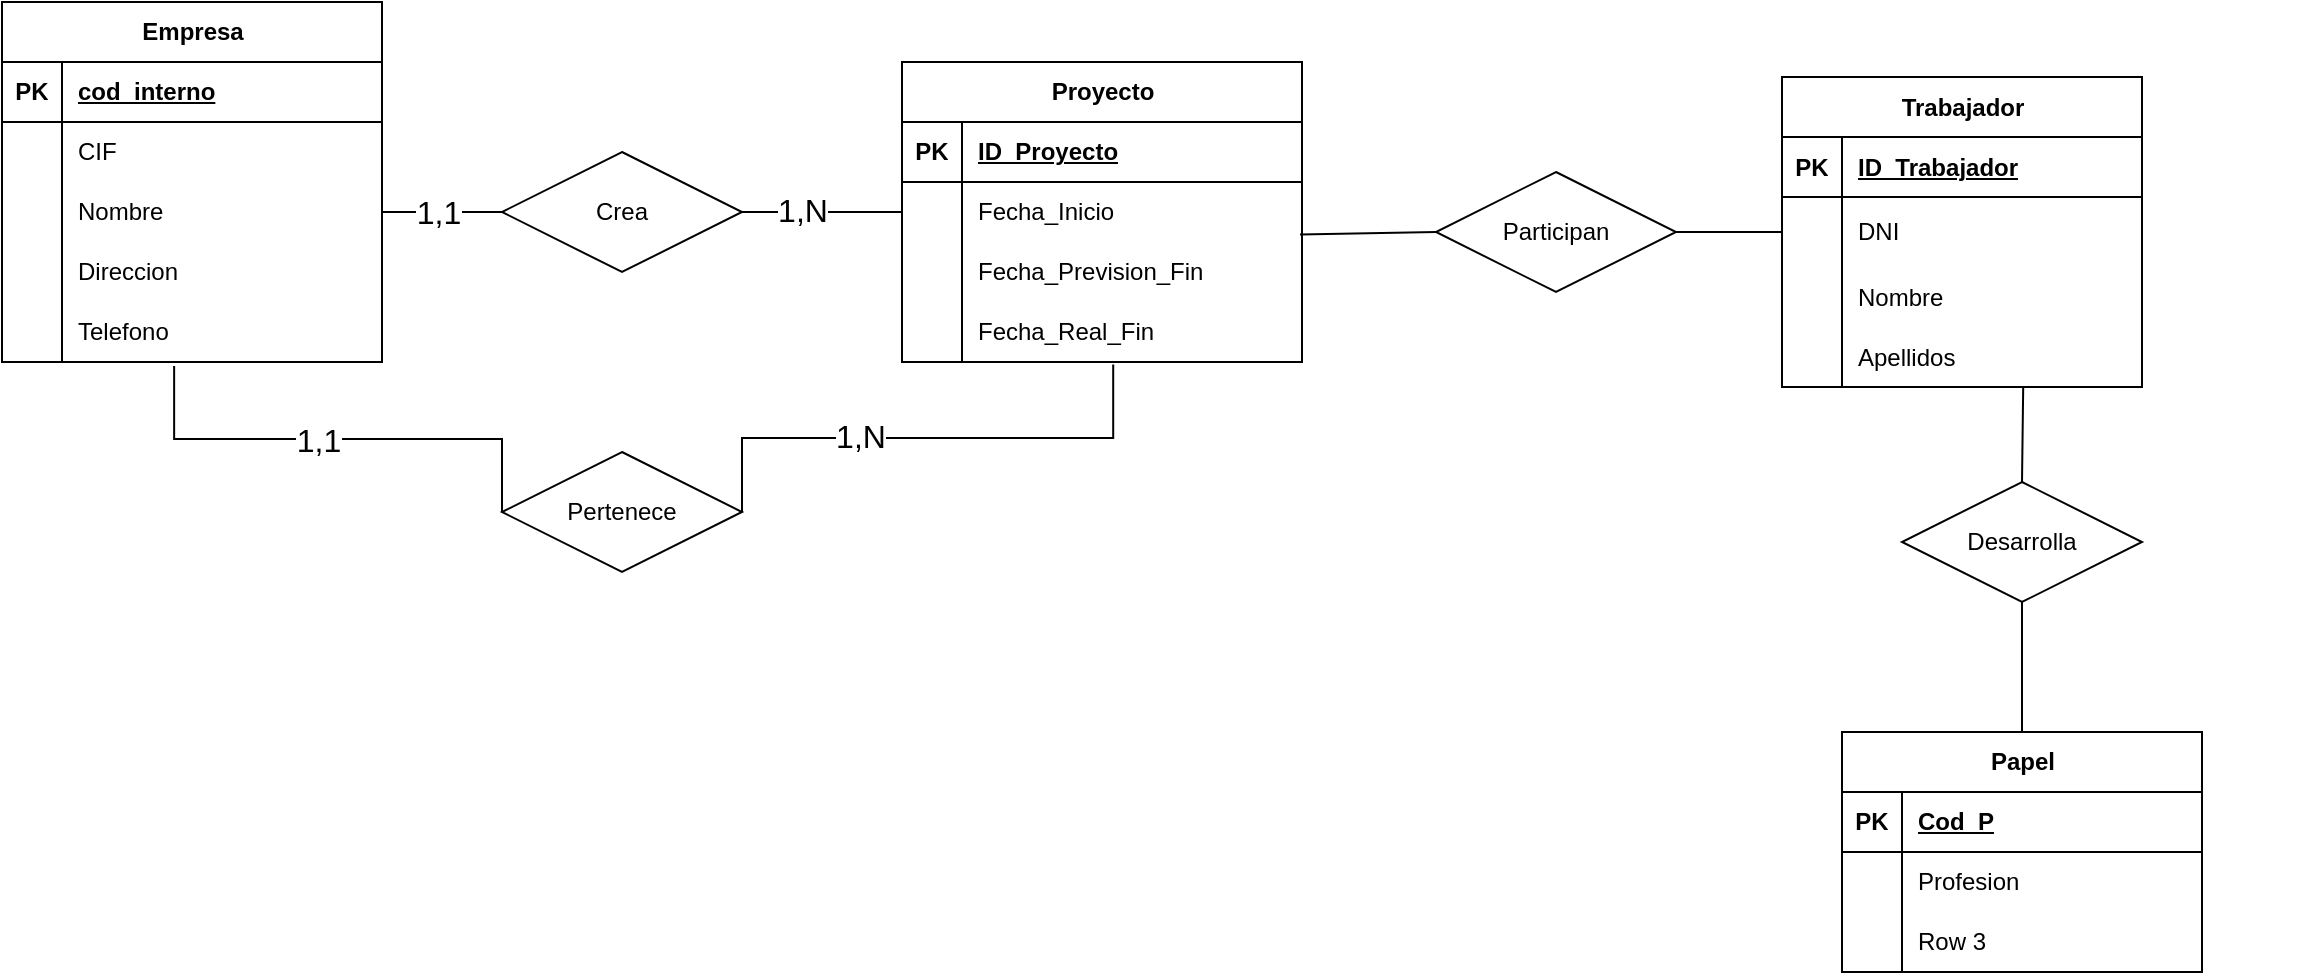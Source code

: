 <?xml version="1.0" encoding="UTF-8"?>
<mxfile version="22.0.4" type="google"><diagram name="Página-1" id="13v4fCWohL8SC2KIA6CF"><mxGraphModel dx="1877" dy="534" grid="1" gridSize="10" guides="1" tooltips="1" connect="1" arrows="1" fold="1" page="1" pageScale="1" pageWidth="827" pageHeight="1169" math="0" shadow="0"><root><mxCell id="0"/><mxCell id="1" parent="0"/><mxCell id="69K1EX6qiohiRRakkHYn-1" value="Empresa" style="shape=table;startSize=30;container=1;collapsible=1;childLayout=tableLayout;fixedRows=1;rowLines=0;fontStyle=1;align=center;resizeLast=1;html=1;" parent="1" vertex="1"><mxGeometry x="-10" y="165" width="190" height="180" as="geometry"/></mxCell><mxCell id="69K1EX6qiohiRRakkHYn-2" value="" style="shape=tableRow;horizontal=0;startSize=0;swimlaneHead=0;swimlaneBody=0;fillColor=none;collapsible=0;dropTarget=0;points=[[0,0.5],[1,0.5]];portConstraint=eastwest;top=0;left=0;right=0;bottom=1;" parent="69K1EX6qiohiRRakkHYn-1" vertex="1"><mxGeometry y="30" width="190" height="30" as="geometry"/></mxCell><mxCell id="69K1EX6qiohiRRakkHYn-3" value="PK" style="shape=partialRectangle;connectable=0;fillColor=none;top=0;left=0;bottom=0;right=0;fontStyle=1;overflow=hidden;whiteSpace=wrap;html=1;" parent="69K1EX6qiohiRRakkHYn-2" vertex="1"><mxGeometry width="30" height="30" as="geometry"><mxRectangle width="30" height="30" as="alternateBounds"/></mxGeometry></mxCell><mxCell id="69K1EX6qiohiRRakkHYn-4" value="cod_interno" style="shape=partialRectangle;connectable=0;fillColor=none;top=0;left=0;bottom=0;right=0;align=left;spacingLeft=6;fontStyle=5;overflow=hidden;whiteSpace=wrap;html=1;" parent="69K1EX6qiohiRRakkHYn-2" vertex="1"><mxGeometry x="30" width="160" height="30" as="geometry"><mxRectangle width="160" height="30" as="alternateBounds"/></mxGeometry></mxCell><mxCell id="69K1EX6qiohiRRakkHYn-5" value="" style="shape=tableRow;horizontal=0;startSize=0;swimlaneHead=0;swimlaneBody=0;fillColor=none;collapsible=0;dropTarget=0;points=[[0,0.5],[1,0.5]];portConstraint=eastwest;top=0;left=0;right=0;bottom=0;" parent="69K1EX6qiohiRRakkHYn-1" vertex="1"><mxGeometry y="60" width="190" height="30" as="geometry"/></mxCell><mxCell id="69K1EX6qiohiRRakkHYn-6" value="" style="shape=partialRectangle;connectable=0;fillColor=none;top=0;left=0;bottom=0;right=0;editable=1;overflow=hidden;whiteSpace=wrap;html=1;" parent="69K1EX6qiohiRRakkHYn-5" vertex="1"><mxGeometry width="30" height="30" as="geometry"><mxRectangle width="30" height="30" as="alternateBounds"/></mxGeometry></mxCell><mxCell id="69K1EX6qiohiRRakkHYn-7" value="CIF" style="shape=partialRectangle;connectable=0;fillColor=none;top=0;left=0;bottom=0;right=0;align=left;spacingLeft=6;overflow=hidden;whiteSpace=wrap;html=1;" parent="69K1EX6qiohiRRakkHYn-5" vertex="1"><mxGeometry x="30" width="160" height="30" as="geometry"><mxRectangle width="160" height="30" as="alternateBounds"/></mxGeometry></mxCell><mxCell id="69K1EX6qiohiRRakkHYn-8" value="" style="shape=tableRow;horizontal=0;startSize=0;swimlaneHead=0;swimlaneBody=0;fillColor=none;collapsible=0;dropTarget=0;points=[[0,0.5],[1,0.5]];portConstraint=eastwest;top=0;left=0;right=0;bottom=0;" parent="69K1EX6qiohiRRakkHYn-1" vertex="1"><mxGeometry y="90" width="190" height="30" as="geometry"/></mxCell><mxCell id="69K1EX6qiohiRRakkHYn-9" value="" style="shape=partialRectangle;connectable=0;fillColor=none;top=0;left=0;bottom=0;right=0;editable=1;overflow=hidden;whiteSpace=wrap;html=1;" parent="69K1EX6qiohiRRakkHYn-8" vertex="1"><mxGeometry width="30" height="30" as="geometry"><mxRectangle width="30" height="30" as="alternateBounds"/></mxGeometry></mxCell><mxCell id="69K1EX6qiohiRRakkHYn-10" value="Nombre" style="shape=partialRectangle;connectable=0;fillColor=none;top=0;left=0;bottom=0;right=0;align=left;spacingLeft=6;overflow=hidden;whiteSpace=wrap;html=1;" parent="69K1EX6qiohiRRakkHYn-8" vertex="1"><mxGeometry x="30" width="160" height="30" as="geometry"><mxRectangle width="160" height="30" as="alternateBounds"/></mxGeometry></mxCell><mxCell id="69K1EX6qiohiRRakkHYn-11" value="" style="shape=tableRow;horizontal=0;startSize=0;swimlaneHead=0;swimlaneBody=0;fillColor=none;collapsible=0;dropTarget=0;points=[[0,0.5],[1,0.5]];portConstraint=eastwest;top=0;left=0;right=0;bottom=0;" parent="69K1EX6qiohiRRakkHYn-1" vertex="1"><mxGeometry y="120" width="190" height="30" as="geometry"/></mxCell><mxCell id="69K1EX6qiohiRRakkHYn-12" value="" style="shape=partialRectangle;connectable=0;fillColor=none;top=0;left=0;bottom=0;right=0;editable=1;overflow=hidden;whiteSpace=wrap;html=1;" parent="69K1EX6qiohiRRakkHYn-11" vertex="1"><mxGeometry width="30" height="30" as="geometry"><mxRectangle width="30" height="30" as="alternateBounds"/></mxGeometry></mxCell><mxCell id="69K1EX6qiohiRRakkHYn-13" value="Direccion" style="shape=partialRectangle;connectable=0;fillColor=none;top=0;left=0;bottom=0;right=0;align=left;spacingLeft=6;overflow=hidden;whiteSpace=wrap;html=1;" parent="69K1EX6qiohiRRakkHYn-11" vertex="1"><mxGeometry x="30" width="160" height="30" as="geometry"><mxRectangle width="160" height="30" as="alternateBounds"/></mxGeometry></mxCell><mxCell id="69K1EX6qiohiRRakkHYn-20" value="" style="shape=tableRow;horizontal=0;startSize=0;swimlaneHead=0;swimlaneBody=0;fillColor=none;collapsible=0;dropTarget=0;points=[[0,0.5],[1,0.5]];portConstraint=eastwest;top=0;left=0;right=0;bottom=0;" parent="69K1EX6qiohiRRakkHYn-1" vertex="1"><mxGeometry y="150" width="190" height="30" as="geometry"/></mxCell><mxCell id="69K1EX6qiohiRRakkHYn-21" value="" style="shape=partialRectangle;connectable=0;fillColor=none;top=0;left=0;bottom=0;right=0;editable=1;overflow=hidden;whiteSpace=wrap;html=1;" parent="69K1EX6qiohiRRakkHYn-20" vertex="1"><mxGeometry width="30" height="30" as="geometry"><mxRectangle width="30" height="30" as="alternateBounds"/></mxGeometry></mxCell><mxCell id="69K1EX6qiohiRRakkHYn-22" value="Telefono" style="shape=partialRectangle;connectable=0;fillColor=none;top=0;left=0;bottom=0;right=0;align=left;spacingLeft=6;overflow=hidden;whiteSpace=wrap;html=1;" parent="69K1EX6qiohiRRakkHYn-20" vertex="1"><mxGeometry x="30" width="160" height="30" as="geometry"><mxRectangle width="160" height="30" as="alternateBounds"/></mxGeometry></mxCell><mxCell id="69K1EX6qiohiRRakkHYn-23" value="Proyecto" style="shape=table;startSize=30;container=1;collapsible=1;childLayout=tableLayout;fixedRows=1;rowLines=0;fontStyle=1;align=center;resizeLast=1;html=1;" parent="1" vertex="1"><mxGeometry x="440" y="195" width="200" height="150" as="geometry"/></mxCell><mxCell id="69K1EX6qiohiRRakkHYn-24" value="" style="shape=tableRow;horizontal=0;startSize=0;swimlaneHead=0;swimlaneBody=0;fillColor=none;collapsible=0;dropTarget=0;points=[[0,0.5],[1,0.5]];portConstraint=eastwest;top=0;left=0;right=0;bottom=1;" parent="69K1EX6qiohiRRakkHYn-23" vertex="1"><mxGeometry y="30" width="200" height="30" as="geometry"/></mxCell><mxCell id="69K1EX6qiohiRRakkHYn-25" value="PK" style="shape=partialRectangle;connectable=0;fillColor=none;top=0;left=0;bottom=0;right=0;fontStyle=1;overflow=hidden;whiteSpace=wrap;html=1;" parent="69K1EX6qiohiRRakkHYn-24" vertex="1"><mxGeometry width="30" height="30" as="geometry"><mxRectangle width="30" height="30" as="alternateBounds"/></mxGeometry></mxCell><mxCell id="69K1EX6qiohiRRakkHYn-26" value="ID_Proyecto" style="shape=partialRectangle;connectable=0;fillColor=none;top=0;left=0;bottom=0;right=0;align=left;spacingLeft=6;fontStyle=5;overflow=hidden;whiteSpace=wrap;html=1;" parent="69K1EX6qiohiRRakkHYn-24" vertex="1"><mxGeometry x="30" width="170" height="30" as="geometry"><mxRectangle width="170" height="30" as="alternateBounds"/></mxGeometry></mxCell><mxCell id="69K1EX6qiohiRRakkHYn-27" value="" style="shape=tableRow;horizontal=0;startSize=0;swimlaneHead=0;swimlaneBody=0;fillColor=none;collapsible=0;dropTarget=0;points=[[0,0.5],[1,0.5]];portConstraint=eastwest;top=0;left=0;right=0;bottom=0;" parent="69K1EX6qiohiRRakkHYn-23" vertex="1"><mxGeometry y="60" width="200" height="30" as="geometry"/></mxCell><mxCell id="69K1EX6qiohiRRakkHYn-28" value="" style="shape=partialRectangle;connectable=0;fillColor=none;top=0;left=0;bottom=0;right=0;editable=1;overflow=hidden;whiteSpace=wrap;html=1;" parent="69K1EX6qiohiRRakkHYn-27" vertex="1"><mxGeometry width="30" height="30" as="geometry"><mxRectangle width="30" height="30" as="alternateBounds"/></mxGeometry></mxCell><mxCell id="69K1EX6qiohiRRakkHYn-29" value="Fecha_Inicio" style="shape=partialRectangle;connectable=0;fillColor=none;top=0;left=0;bottom=0;right=0;align=left;spacingLeft=6;overflow=hidden;whiteSpace=wrap;html=1;" parent="69K1EX6qiohiRRakkHYn-27" vertex="1"><mxGeometry x="30" width="170" height="30" as="geometry"><mxRectangle width="170" height="30" as="alternateBounds"/></mxGeometry></mxCell><mxCell id="69K1EX6qiohiRRakkHYn-30" value="" style="shape=tableRow;horizontal=0;startSize=0;swimlaneHead=0;swimlaneBody=0;fillColor=none;collapsible=0;dropTarget=0;points=[[0,0.5],[1,0.5]];portConstraint=eastwest;top=0;left=0;right=0;bottom=0;" parent="69K1EX6qiohiRRakkHYn-23" vertex="1"><mxGeometry y="90" width="200" height="30" as="geometry"/></mxCell><mxCell id="69K1EX6qiohiRRakkHYn-31" value="" style="shape=partialRectangle;connectable=0;fillColor=none;top=0;left=0;bottom=0;right=0;editable=1;overflow=hidden;whiteSpace=wrap;html=1;" parent="69K1EX6qiohiRRakkHYn-30" vertex="1"><mxGeometry width="30" height="30" as="geometry"><mxRectangle width="30" height="30" as="alternateBounds"/></mxGeometry></mxCell><mxCell id="69K1EX6qiohiRRakkHYn-32" value="Fecha_Prevision_Fin" style="shape=partialRectangle;connectable=0;fillColor=none;top=0;left=0;bottom=0;right=0;align=left;spacingLeft=6;overflow=hidden;whiteSpace=wrap;html=1;" parent="69K1EX6qiohiRRakkHYn-30" vertex="1"><mxGeometry x="30" width="170" height="30" as="geometry"><mxRectangle width="170" height="30" as="alternateBounds"/></mxGeometry></mxCell><mxCell id="69K1EX6qiohiRRakkHYn-33" value="" style="shape=tableRow;horizontal=0;startSize=0;swimlaneHead=0;swimlaneBody=0;fillColor=none;collapsible=0;dropTarget=0;points=[[0,0.5],[1,0.5]];portConstraint=eastwest;top=0;left=0;right=0;bottom=0;" parent="69K1EX6qiohiRRakkHYn-23" vertex="1"><mxGeometry y="120" width="200" height="30" as="geometry"/></mxCell><mxCell id="69K1EX6qiohiRRakkHYn-34" value="" style="shape=partialRectangle;connectable=0;fillColor=none;top=0;left=0;bottom=0;right=0;editable=1;overflow=hidden;whiteSpace=wrap;html=1;" parent="69K1EX6qiohiRRakkHYn-33" vertex="1"><mxGeometry width="30" height="30" as="geometry"><mxRectangle width="30" height="30" as="alternateBounds"/></mxGeometry></mxCell><mxCell id="69K1EX6qiohiRRakkHYn-35" value="Fecha_Real_Fin" style="shape=partialRectangle;connectable=0;fillColor=none;top=0;left=0;bottom=0;right=0;align=left;spacingLeft=6;overflow=hidden;whiteSpace=wrap;html=1;" parent="69K1EX6qiohiRRakkHYn-33" vertex="1"><mxGeometry x="30" width="170" height="30" as="geometry"><mxRectangle width="170" height="30" as="alternateBounds"/></mxGeometry></mxCell><mxCell id="69K1EX6qiohiRRakkHYn-36" value="Trabajador" style="shape=table;startSize=30;container=1;collapsible=1;childLayout=tableLayout;fixedRows=1;rowLines=0;fontStyle=1;align=center;resizeLast=1;html=1;" parent="1" vertex="1"><mxGeometry x="880" y="202.5" width="180" height="155" as="geometry"/></mxCell><mxCell id="69K1EX6qiohiRRakkHYn-37" value="" style="shape=tableRow;horizontal=0;startSize=0;swimlaneHead=0;swimlaneBody=0;fillColor=none;collapsible=0;dropTarget=0;points=[[0,0.5],[1,0.5]];portConstraint=eastwest;top=0;left=0;right=0;bottom=1;" parent="69K1EX6qiohiRRakkHYn-36" vertex="1"><mxGeometry y="30" width="180" height="30" as="geometry"/></mxCell><mxCell id="69K1EX6qiohiRRakkHYn-38" value="PK" style="shape=partialRectangle;connectable=0;fillColor=none;top=0;left=0;bottom=0;right=0;fontStyle=1;overflow=hidden;whiteSpace=wrap;html=1;" parent="69K1EX6qiohiRRakkHYn-37" vertex="1"><mxGeometry width="30" height="30" as="geometry"><mxRectangle width="30" height="30" as="alternateBounds"/></mxGeometry></mxCell><mxCell id="69K1EX6qiohiRRakkHYn-39" value="ID_Trabajador" style="shape=partialRectangle;connectable=0;fillColor=none;top=0;left=0;bottom=0;right=0;align=left;spacingLeft=6;fontStyle=5;overflow=hidden;whiteSpace=wrap;html=1;" parent="69K1EX6qiohiRRakkHYn-37" vertex="1"><mxGeometry x="30" width="150" height="30" as="geometry"><mxRectangle width="150" height="30" as="alternateBounds"/></mxGeometry></mxCell><mxCell id="69K1EX6qiohiRRakkHYn-40" value="" style="shape=tableRow;horizontal=0;startSize=0;swimlaneHead=0;swimlaneBody=0;fillColor=none;collapsible=0;dropTarget=0;points=[[0,0.5],[1,0.5]];portConstraint=eastwest;top=0;left=0;right=0;bottom=0;" parent="69K1EX6qiohiRRakkHYn-36" vertex="1"><mxGeometry y="60" width="180" height="35" as="geometry"/></mxCell><mxCell id="69K1EX6qiohiRRakkHYn-41" value="" style="shape=partialRectangle;connectable=0;fillColor=none;top=0;left=0;bottom=0;right=0;editable=1;overflow=hidden;whiteSpace=wrap;html=1;" parent="69K1EX6qiohiRRakkHYn-40" vertex="1"><mxGeometry width="30" height="35" as="geometry"><mxRectangle width="30" height="35" as="alternateBounds"/></mxGeometry></mxCell><mxCell id="69K1EX6qiohiRRakkHYn-42" value="DNI" style="shape=partialRectangle;connectable=0;fillColor=none;top=0;left=0;bottom=0;right=0;align=left;spacingLeft=6;overflow=hidden;whiteSpace=wrap;html=1;" parent="69K1EX6qiohiRRakkHYn-40" vertex="1"><mxGeometry x="30" width="150" height="35" as="geometry"><mxRectangle width="150" height="35" as="alternateBounds"/></mxGeometry></mxCell><mxCell id="69K1EX6qiohiRRakkHYn-43" value="" style="shape=tableRow;horizontal=0;startSize=0;swimlaneHead=0;swimlaneBody=0;fillColor=none;collapsible=0;dropTarget=0;points=[[0,0.5],[1,0.5]];portConstraint=eastwest;top=0;left=0;right=0;bottom=0;" parent="69K1EX6qiohiRRakkHYn-36" vertex="1"><mxGeometry y="95" width="180" height="30" as="geometry"/></mxCell><mxCell id="69K1EX6qiohiRRakkHYn-44" value="" style="shape=partialRectangle;connectable=0;fillColor=none;top=0;left=0;bottom=0;right=0;editable=1;overflow=hidden;whiteSpace=wrap;html=1;" parent="69K1EX6qiohiRRakkHYn-43" vertex="1"><mxGeometry width="30" height="30" as="geometry"><mxRectangle width="30" height="30" as="alternateBounds"/></mxGeometry></mxCell><mxCell id="69K1EX6qiohiRRakkHYn-45" value="Nombre" style="shape=partialRectangle;connectable=0;fillColor=none;top=0;left=0;bottom=0;right=0;align=left;spacingLeft=6;overflow=hidden;whiteSpace=wrap;html=1;" parent="69K1EX6qiohiRRakkHYn-43" vertex="1"><mxGeometry x="30" width="150" height="30" as="geometry"><mxRectangle width="150" height="30" as="alternateBounds"/></mxGeometry></mxCell><mxCell id="69K1EX6qiohiRRakkHYn-46" value="" style="shape=tableRow;horizontal=0;startSize=0;swimlaneHead=0;swimlaneBody=0;fillColor=none;collapsible=0;dropTarget=0;points=[[0,0.5],[1,0.5]];portConstraint=eastwest;top=0;left=0;right=0;bottom=0;" parent="69K1EX6qiohiRRakkHYn-36" vertex="1"><mxGeometry y="125" width="180" height="30" as="geometry"/></mxCell><mxCell id="69K1EX6qiohiRRakkHYn-47" value="" style="shape=partialRectangle;connectable=0;fillColor=none;top=0;left=0;bottom=0;right=0;editable=1;overflow=hidden;whiteSpace=wrap;html=1;" parent="69K1EX6qiohiRRakkHYn-46" vertex="1"><mxGeometry width="30" height="30" as="geometry"><mxRectangle width="30" height="30" as="alternateBounds"/></mxGeometry></mxCell><mxCell id="69K1EX6qiohiRRakkHYn-48" value="Apellidos" style="shape=partialRectangle;connectable=0;fillColor=none;top=0;left=0;bottom=0;right=0;align=left;spacingLeft=6;overflow=hidden;whiteSpace=wrap;html=1;" parent="69K1EX6qiohiRRakkHYn-46" vertex="1"><mxGeometry x="30" width="150" height="30" as="geometry"><mxRectangle width="150" height="30" as="alternateBounds"/></mxGeometry></mxCell><mxCell id="69K1EX6qiohiRRakkHYn-49" value="Papel" style="shape=table;startSize=30;container=1;collapsible=1;childLayout=tableLayout;fixedRows=1;rowLines=0;fontStyle=1;align=center;resizeLast=1;html=1;" parent="1" vertex="1"><mxGeometry x="910" y="530" width="180" height="120" as="geometry"/></mxCell><mxCell id="69K1EX6qiohiRRakkHYn-50" value="" style="shape=tableRow;horizontal=0;startSize=0;swimlaneHead=0;swimlaneBody=0;fillColor=none;collapsible=0;dropTarget=0;points=[[0,0.5],[1,0.5]];portConstraint=eastwest;top=0;left=0;right=0;bottom=1;" parent="69K1EX6qiohiRRakkHYn-49" vertex="1"><mxGeometry y="30" width="180" height="30" as="geometry"/></mxCell><mxCell id="69K1EX6qiohiRRakkHYn-51" value="PK" style="shape=partialRectangle;connectable=0;fillColor=none;top=0;left=0;bottom=0;right=0;fontStyle=1;overflow=hidden;whiteSpace=wrap;html=1;" parent="69K1EX6qiohiRRakkHYn-50" vertex="1"><mxGeometry width="30" height="30" as="geometry"><mxRectangle width="30" height="30" as="alternateBounds"/></mxGeometry></mxCell><mxCell id="69K1EX6qiohiRRakkHYn-52" value="Cod_P" style="shape=partialRectangle;connectable=0;fillColor=none;top=0;left=0;bottom=0;right=0;align=left;spacingLeft=6;fontStyle=5;overflow=hidden;whiteSpace=wrap;html=1;" parent="69K1EX6qiohiRRakkHYn-50" vertex="1"><mxGeometry x="30" width="150" height="30" as="geometry"><mxRectangle width="150" height="30" as="alternateBounds"/></mxGeometry></mxCell><mxCell id="69K1EX6qiohiRRakkHYn-53" value="" style="shape=tableRow;horizontal=0;startSize=0;swimlaneHead=0;swimlaneBody=0;fillColor=none;collapsible=0;dropTarget=0;points=[[0,0.5],[1,0.5]];portConstraint=eastwest;top=0;left=0;right=0;bottom=0;" parent="69K1EX6qiohiRRakkHYn-49" vertex="1"><mxGeometry y="60" width="180" height="30" as="geometry"/></mxCell><mxCell id="69K1EX6qiohiRRakkHYn-54" value="" style="shape=partialRectangle;connectable=0;fillColor=none;top=0;left=0;bottom=0;right=0;editable=1;overflow=hidden;whiteSpace=wrap;html=1;" parent="69K1EX6qiohiRRakkHYn-53" vertex="1"><mxGeometry width="30" height="30" as="geometry"><mxRectangle width="30" height="30" as="alternateBounds"/></mxGeometry></mxCell><mxCell id="69K1EX6qiohiRRakkHYn-55" value="Profesion" style="shape=partialRectangle;connectable=0;fillColor=none;top=0;left=0;bottom=0;right=0;align=left;spacingLeft=6;overflow=hidden;whiteSpace=wrap;html=1;" parent="69K1EX6qiohiRRakkHYn-53" vertex="1"><mxGeometry x="30" width="150" height="30" as="geometry"><mxRectangle width="150" height="30" as="alternateBounds"/></mxGeometry></mxCell><mxCell id="69K1EX6qiohiRRakkHYn-59" value="" style="shape=tableRow;horizontal=0;startSize=0;swimlaneHead=0;swimlaneBody=0;fillColor=none;collapsible=0;dropTarget=0;points=[[0,0.5],[1,0.5]];portConstraint=eastwest;top=0;left=0;right=0;bottom=0;" parent="69K1EX6qiohiRRakkHYn-49" vertex="1"><mxGeometry y="90" width="180" height="30" as="geometry"/></mxCell><mxCell id="69K1EX6qiohiRRakkHYn-60" value="" style="shape=partialRectangle;connectable=0;fillColor=none;top=0;left=0;bottom=0;right=0;editable=1;overflow=hidden;whiteSpace=wrap;html=1;" parent="69K1EX6qiohiRRakkHYn-59" vertex="1"><mxGeometry width="30" height="30" as="geometry"><mxRectangle width="30" height="30" as="alternateBounds"/></mxGeometry></mxCell><mxCell id="69K1EX6qiohiRRakkHYn-61" value="Row 3" style="shape=partialRectangle;connectable=0;fillColor=none;top=0;left=0;bottom=0;right=0;align=left;spacingLeft=6;overflow=hidden;whiteSpace=wrap;html=1;" parent="69K1EX6qiohiRRakkHYn-59" vertex="1"><mxGeometry x="30" width="150" height="30" as="geometry"><mxRectangle width="150" height="30" as="alternateBounds"/></mxGeometry></mxCell><mxCell id="69K1EX6qiohiRRakkHYn-62" value="Crea" style="shape=rhombus;perimeter=rhombusPerimeter;whiteSpace=wrap;html=1;align=center;" parent="1" vertex="1"><mxGeometry x="240" y="240" width="120" height="60" as="geometry"/></mxCell><mxCell id="69K1EX6qiohiRRakkHYn-66" value="" style="endArrow=none;html=1;rounded=0;exitX=1;exitY=0.5;exitDx=0;exitDy=0;entryX=0;entryY=0.5;entryDx=0;entryDy=0;" parent="1" source="69K1EX6qiohiRRakkHYn-62" target="69K1EX6qiohiRRakkHYn-27" edge="1"><mxGeometry relative="1" as="geometry"><mxPoint x="380" y="270" as="sourcePoint"/><mxPoint x="414" y="269.5" as="targetPoint"/></mxGeometry></mxCell><mxCell id="SCtPWHHGZLRD6Wivfh8r-1" value="1,N" style="edgeLabel;html=1;align=center;verticalAlign=middle;resizable=0;points=[];fontSize=16;" parent="69K1EX6qiohiRRakkHYn-66" connectable="0" vertex="1"><mxGeometry x="-0.265" y="1" relative="1" as="geometry"><mxPoint as="offset"/></mxGeometry></mxCell><mxCell id="69K1EX6qiohiRRakkHYn-84" value="" style="endArrow=none;html=1;rounded=0;exitX=1;exitY=0.5;exitDx=0;exitDy=0;entryX=0;entryY=0.5;entryDx=0;entryDy=0;" parent="1" source="69K1EX6qiohiRRakkHYn-8" target="69K1EX6qiohiRRakkHYn-62" edge="1"><mxGeometry relative="1" as="geometry"><mxPoint x="160" y="269.5" as="sourcePoint"/><mxPoint x="240" y="269.5" as="targetPoint"/></mxGeometry></mxCell><mxCell id="SCtPWHHGZLRD6Wivfh8r-2" value="1,1" style="edgeLabel;html=1;align=center;verticalAlign=middle;resizable=0;points=[];fontSize=16;" parent="69K1EX6qiohiRRakkHYn-84" connectable="0" vertex="1"><mxGeometry x="-0.087" relative="1" as="geometry"><mxPoint as="offset"/></mxGeometry></mxCell><mxCell id="69K1EX6qiohiRRakkHYn-86" value="" style="shape=partialRectangle;connectable=0;fillColor=none;top=0;left=0;bottom=0;right=0;editable=1;overflow=hidden;whiteSpace=wrap;html=1;" parent="1" vertex="1"><mxGeometry x="890" y="255" width="30" height="30" as="geometry"><mxRectangle width="30" height="30" as="alternateBounds"/></mxGeometry></mxCell><mxCell id="69K1EX6qiohiRRakkHYn-87" value="" style="shape=partialRectangle;connectable=0;fillColor=none;top=0;left=0;bottom=0;right=0;editable=1;overflow=hidden;whiteSpace=wrap;html=1;" parent="1" vertex="1"><mxGeometry x="890" y="285" width="30" height="30" as="geometry"><mxRectangle width="30" height="30" as="alternateBounds"/></mxGeometry></mxCell><mxCell id="69K1EX6qiohiRRakkHYn-88" value="" style="shape=partialRectangle;connectable=0;fillColor=none;top=0;left=0;bottom=0;right=0;editable=1;overflow=hidden;whiteSpace=wrap;html=1;" parent="1" vertex="1"><mxGeometry x="890" y="315" width="30" height="30" as="geometry"><mxRectangle width="30" height="30" as="alternateBounds"/></mxGeometry></mxCell><mxCell id="69K1EX6qiohiRRakkHYn-89" value="Participan" style="shape=rhombus;perimeter=rhombusPerimeter;whiteSpace=wrap;html=1;align=center;" parent="1" vertex="1"><mxGeometry x="707" y="250" width="120" height="60" as="geometry"/></mxCell><mxCell id="69K1EX6qiohiRRakkHYn-90" value="" style="endArrow=none;html=1;rounded=0;exitX=1;exitY=0.5;exitDx=0;exitDy=0;entryX=0;entryY=0.5;entryDx=0;entryDy=0;" parent="1" source="69K1EX6qiohiRRakkHYn-89" target="69K1EX6qiohiRRakkHYn-40" edge="1"><mxGeometry relative="1" as="geometry"><mxPoint x="830" y="270" as="sourcePoint"/><mxPoint x="890" y="270" as="targetPoint"/></mxGeometry></mxCell><mxCell id="69K1EX6qiohiRRakkHYn-91" value="" style="endArrow=none;html=1;rounded=0;entryX=0;entryY=0.5;entryDx=0;entryDy=0;exitX=0.995;exitY=-0.127;exitDx=0;exitDy=0;exitPerimeter=0;" parent="1" source="69K1EX6qiohiRRakkHYn-30" target="69K1EX6qiohiRRakkHYn-89" edge="1"><mxGeometry relative="1" as="geometry"><mxPoint x="670" y="270" as="sourcePoint"/><mxPoint x="690" y="269.5" as="targetPoint"/></mxGeometry></mxCell><mxCell id="69K1EX6qiohiRRakkHYn-94" value="" style="shape=partialRectangle;connectable=0;fillColor=none;top=0;left=0;bottom=0;right=0;editable=1;overflow=hidden;whiteSpace=wrap;html=1;" parent="1" vertex="1"><mxGeometry x="1110" y="420" width="30" height="30" as="geometry"><mxRectangle width="30" height="30" as="alternateBounds"/></mxGeometry></mxCell><mxCell id="69K1EX6qiohiRRakkHYn-95" value="" style="shape=partialRectangle;connectable=0;fillColor=none;top=0;left=0;bottom=0;right=0;editable=1;overflow=hidden;whiteSpace=wrap;html=1;" parent="1" vertex="1"><mxGeometry x="1110" y="450" width="30" height="30" as="geometry"><mxRectangle width="30" height="30" as="alternateBounds"/></mxGeometry></mxCell><mxCell id="69K1EX6qiohiRRakkHYn-96" value="" style="shape=partialRectangle;connectable=0;fillColor=none;top=0;left=0;bottom=0;right=0;editable=1;overflow=hidden;whiteSpace=wrap;html=1;" parent="1" vertex="1"><mxGeometry x="1110" y="480" width="30" height="30" as="geometry"><mxRectangle width="30" height="30" as="alternateBounds"/></mxGeometry></mxCell><mxCell id="69K1EX6qiohiRRakkHYn-98" value="" style="endArrow=none;html=1;rounded=0;exitX=0.5;exitY=0;exitDx=0;exitDy=0;entryX=0.67;entryY=0.997;entryDx=0;entryDy=0;entryPerimeter=0;" parent="1" source="69K1EX6qiohiRRakkHYn-100" target="69K1EX6qiohiRRakkHYn-46" edge="1"><mxGeometry relative="1" as="geometry"><mxPoint x="1000" y="380" as="sourcePoint"/><mxPoint x="1110" y="435" as="targetPoint"/></mxGeometry></mxCell><mxCell id="69K1EX6qiohiRRakkHYn-99" value="" style="endArrow=none;html=1;rounded=0;exitX=0.5;exitY=0;exitDx=0;exitDy=0;entryX=0.5;entryY=1;entryDx=0;entryDy=0;" parent="1" source="69K1EX6qiohiRRakkHYn-49" target="69K1EX6qiohiRRakkHYn-100" edge="1"><mxGeometry relative="1" as="geometry"><mxPoint x="850" y="435" as="sourcePoint"/><mxPoint x="1000" y="500" as="targetPoint"/></mxGeometry></mxCell><mxCell id="69K1EX6qiohiRRakkHYn-100" value="Desarrolla" style="shape=rhombus;perimeter=rhombusPerimeter;whiteSpace=wrap;html=1;align=center;" parent="1" vertex="1"><mxGeometry x="940" y="405" width="120" height="60" as="geometry"/></mxCell><mxCell id="SCtPWHHGZLRD6Wivfh8r-6" value="Pertenece" style="shape=rhombus;perimeter=rhombusPerimeter;whiteSpace=wrap;html=1;align=center;" parent="1" vertex="1"><mxGeometry x="240" y="390" width="120" height="60" as="geometry"/></mxCell><mxCell id="SCtPWHHGZLRD6Wivfh8r-7" value="" style="endArrow=none;html=1;rounded=0;exitX=1;exitY=0.5;exitDx=0;exitDy=0;entryX=0.528;entryY=1.04;entryDx=0;entryDy=0;entryPerimeter=0;edgeStyle=elbowEdgeStyle;elbow=vertical;" parent="1" source="SCtPWHHGZLRD6Wivfh8r-6" target="69K1EX6qiohiRRakkHYn-33" edge="1"><mxGeometry relative="1" as="geometry"><mxPoint x="380" y="420" as="sourcePoint"/><mxPoint x="440" y="420" as="targetPoint"/></mxGeometry></mxCell><mxCell id="SCtPWHHGZLRD6Wivfh8r-8" value="1,N" style="edgeLabel;html=1;align=center;verticalAlign=middle;resizable=0;points=[];fontSize=16;" parent="SCtPWHHGZLRD6Wivfh8r-7" connectable="0" vertex="1"><mxGeometry x="-0.265" y="1" relative="1" as="geometry"><mxPoint as="offset"/></mxGeometry></mxCell><mxCell id="SCtPWHHGZLRD6Wivfh8r-9" value="" style="endArrow=none;html=1;rounded=0;exitX=0.453;exitY=1.067;exitDx=0;exitDy=0;entryX=0;entryY=0.5;entryDx=0;entryDy=0;exitPerimeter=0;edgeStyle=elbowEdgeStyle;elbow=vertical;" parent="1" source="69K1EX6qiohiRRakkHYn-20" target="SCtPWHHGZLRD6Wivfh8r-6" edge="1"><mxGeometry relative="1" as="geometry"><mxPoint x="180" y="420" as="sourcePoint"/><mxPoint x="240" y="419.5" as="targetPoint"/></mxGeometry></mxCell><mxCell id="SCtPWHHGZLRD6Wivfh8r-10" value="1,1" style="edgeLabel;html=1;align=center;verticalAlign=middle;resizable=0;points=[];fontSize=16;" parent="SCtPWHHGZLRD6Wivfh8r-9" connectable="0" vertex="1"><mxGeometry x="-0.087" relative="1" as="geometry"><mxPoint as="offset"/></mxGeometry></mxCell></root></mxGraphModel></diagram></mxfile>